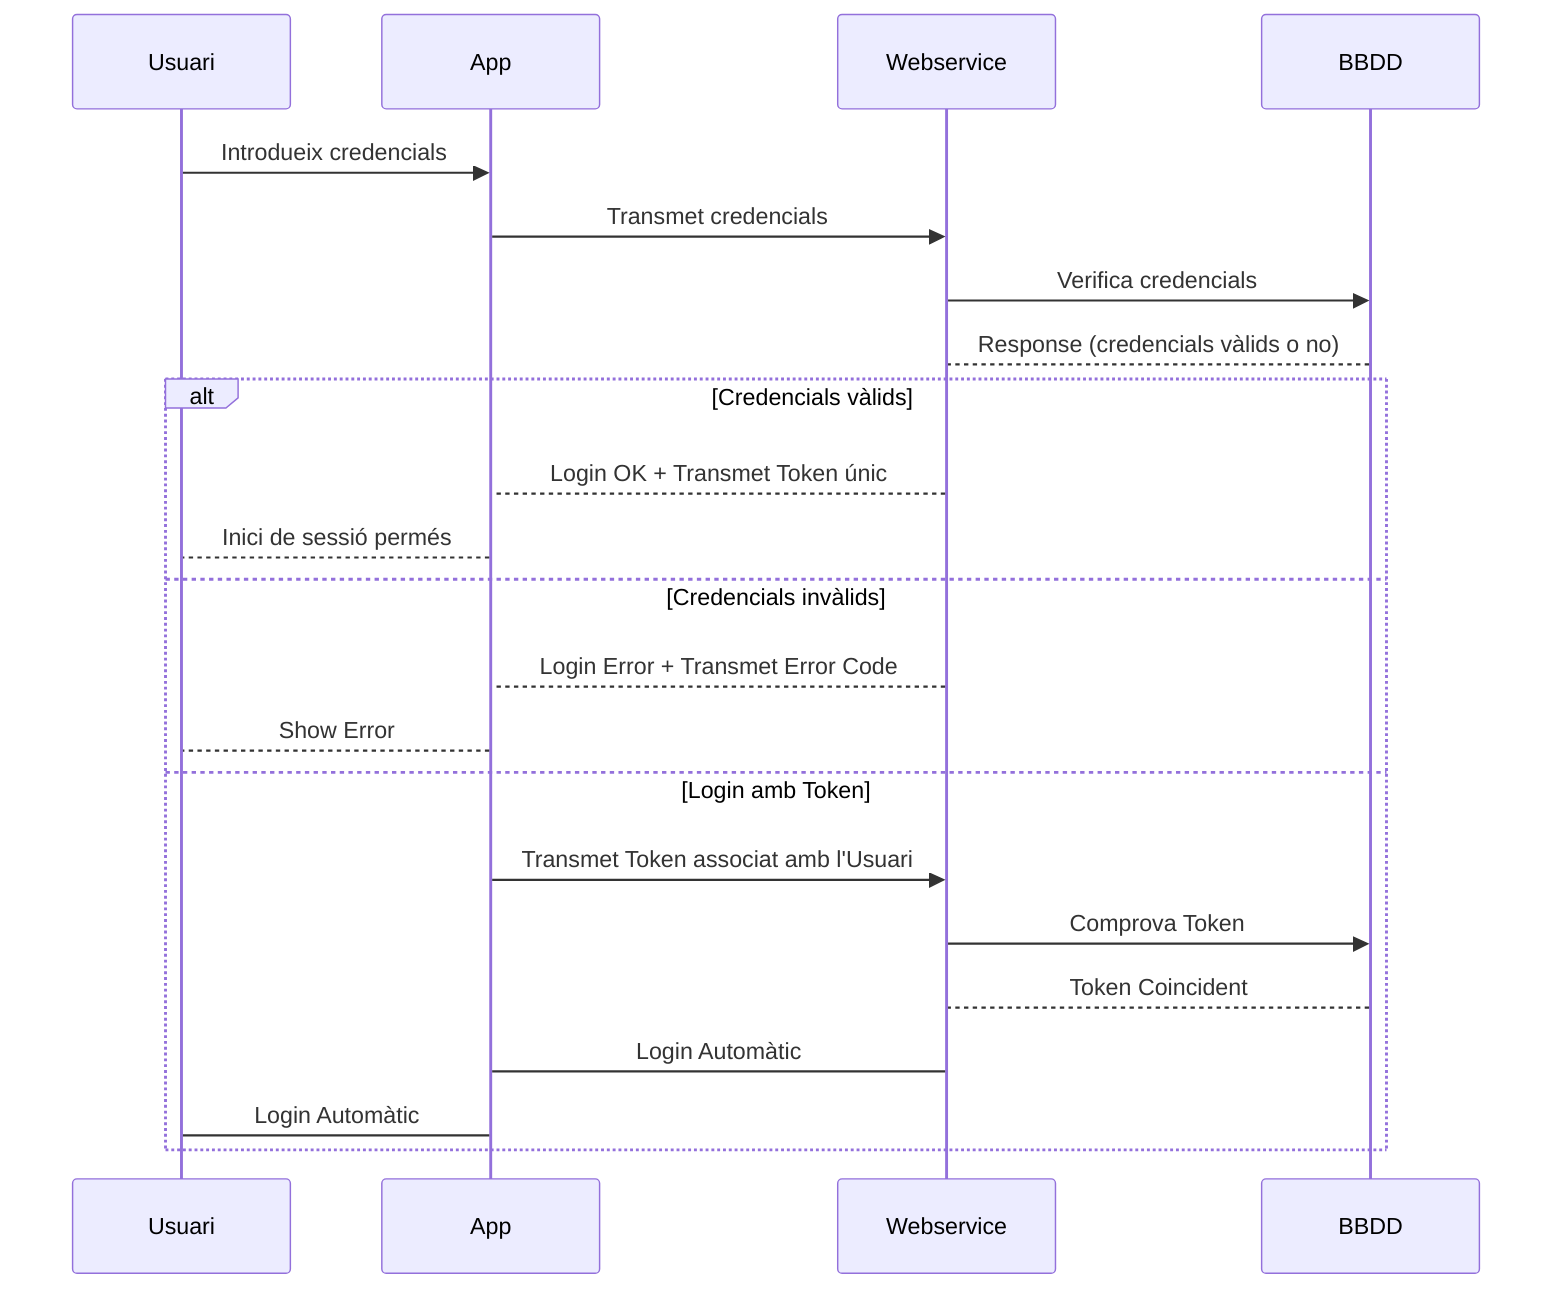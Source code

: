 sequenceDiagram
    participant Usuari
    participant App
    participant Webservice
    participant BBDD
   
    Usuari->>App: Introdueix credencials
    App->>Webservice: Transmet credencials
    Webservice->>BBDD: Verifica credencials

    BBDD-->Webservice: Response (credencials vàlids o no)

    alt Credencials vàlids
        Webservice-->App: Login OK + Transmet Token únic
        App-->Usuari: Inici de sessió permés
    else Credencials invàlids
        Webservice-->App: Login Error + Transmet Error Code
        App-->Usuari: Show Error
    else Login amb Token
        App->>Webservice: Transmet Token associat amb l'Usuari
        Webservice->>BBDD: Comprova Token
        BBDD-->Webservice: Token Coincident
        Webservice->App: Login Automàtic
        App->Usuari: Login Automàtic
    end